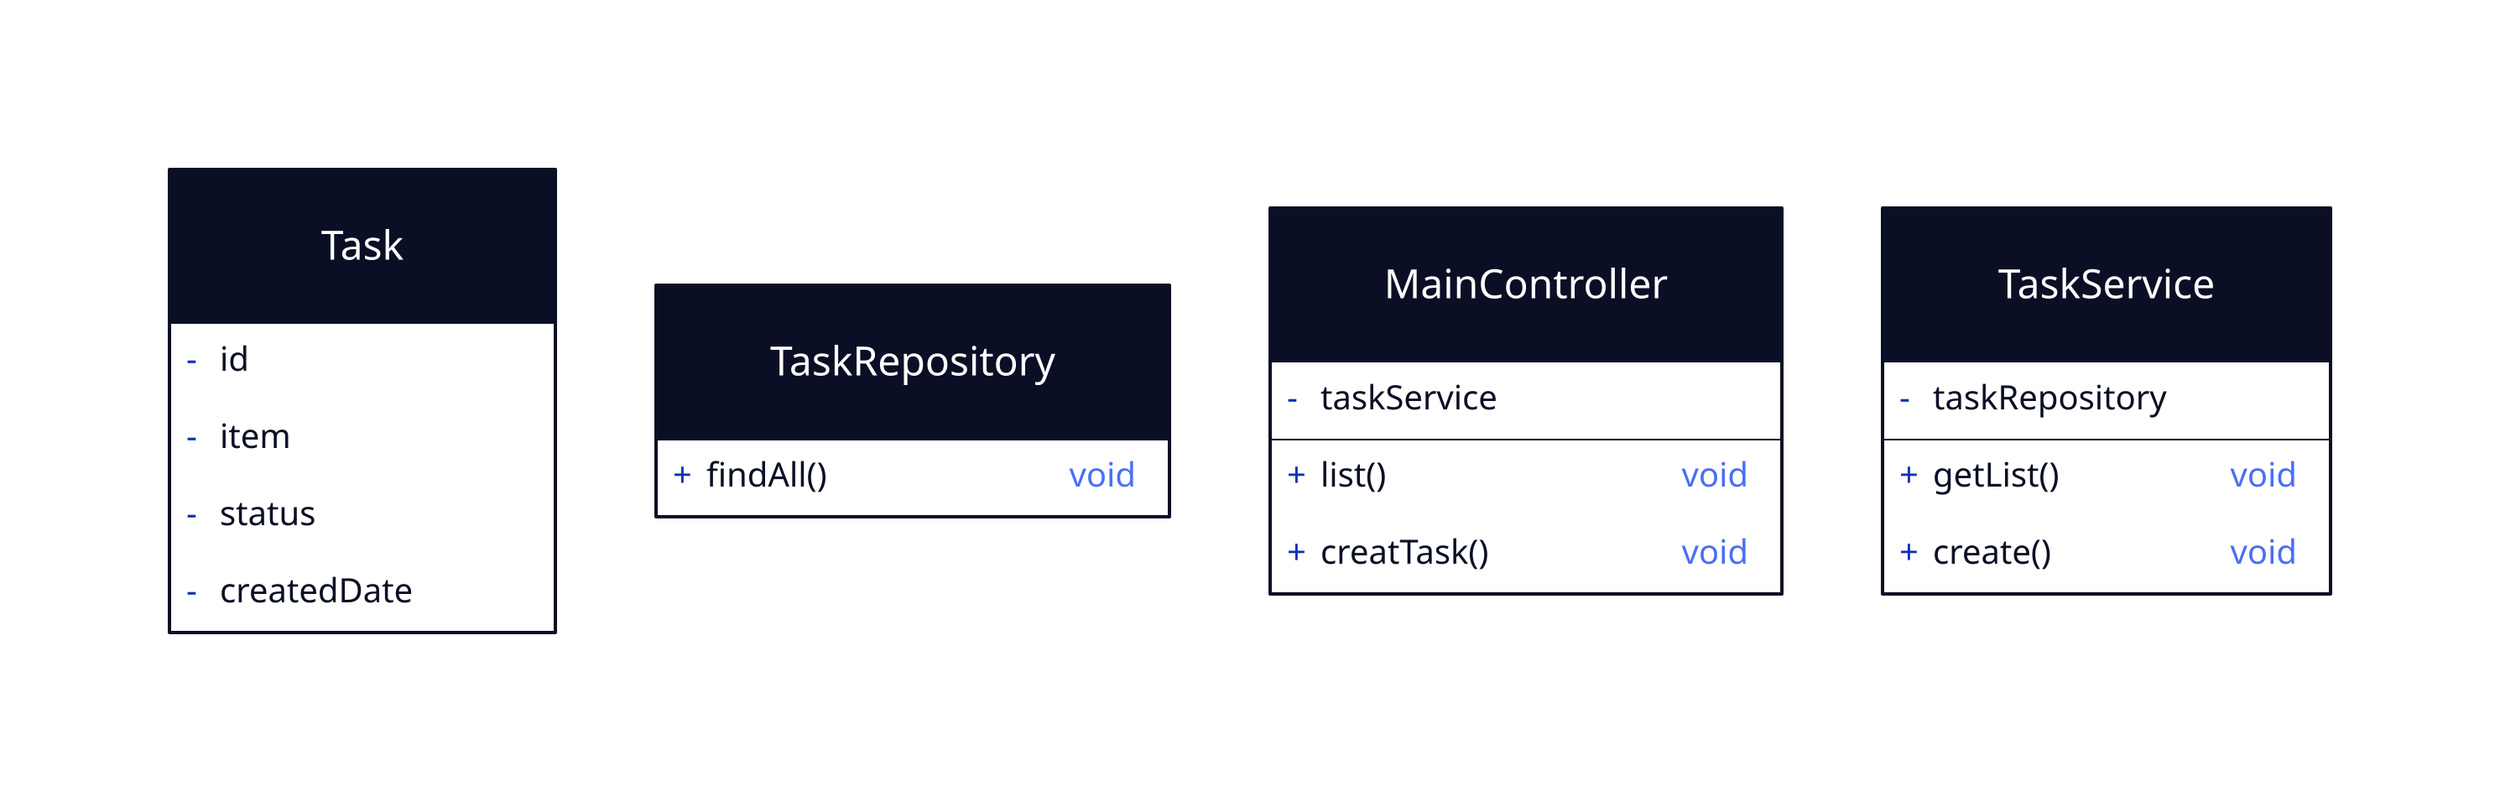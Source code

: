 Task {
    shape : class

    -id
    -item
    -status
    -createdDate
}

TaskRepository {
    shape : class

    findAll()
}

MainController {
    shape : class

    -taskService
    list()
    creatTask()
    
}

TaskService {
    shape : class

    -taskRepository
    getList()
    create()
}